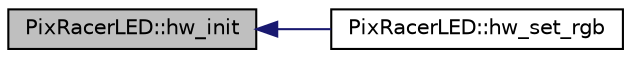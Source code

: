 digraph "PixRacerLED::hw_init"
{
 // INTERACTIVE_SVG=YES
  edge [fontname="Helvetica",fontsize="10",labelfontname="Helvetica",labelfontsize="10"];
  node [fontname="Helvetica",fontsize="10",shape=record];
  rankdir="LR";
  Node1 [label="PixRacerLED::hw_init",height=0.2,width=0.4,color="black", fillcolor="grey75", style="filled", fontcolor="black"];
  Node1 -> Node2 [dir="back",color="midnightblue",fontsize="10",style="solid",fontname="Helvetica"];
  Node2 [label="PixRacerLED::hw_set_rgb",height=0.2,width=0.4,color="black", fillcolor="white", style="filled",URL="$classPixRacerLED.html#aba70614b8d2fb237db3fe6f48787cdc2"];
}
